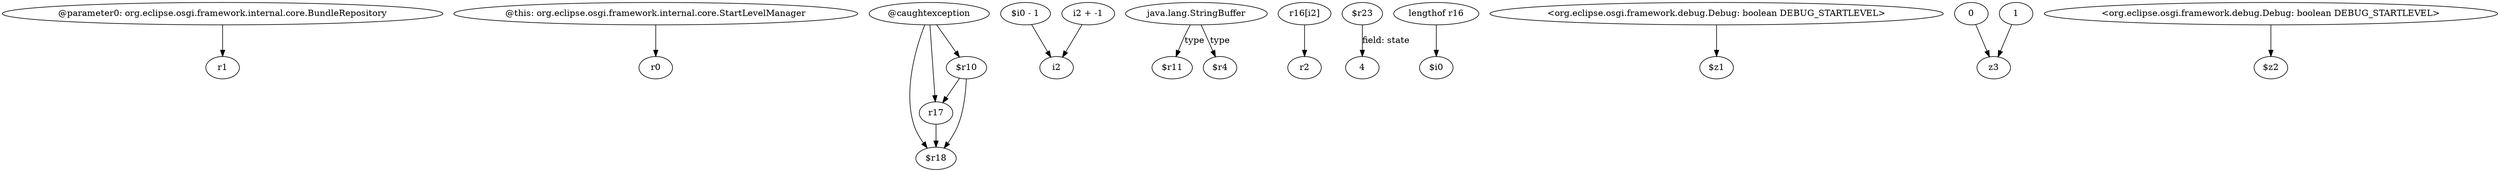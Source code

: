 digraph g {
0[label="@parameter0: org.eclipse.osgi.framework.internal.core.BundleRepository"]
1[label="r1"]
0->1[label=""]
2[label="@this: org.eclipse.osgi.framework.internal.core.StartLevelManager"]
3[label="r0"]
2->3[label=""]
4[label="r17"]
5[label="$r18"]
4->5[label=""]
6[label="$i0 - 1"]
7[label="i2"]
6->7[label=""]
8[label="java.lang.StringBuffer"]
9[label="$r11"]
8->9[label="type"]
10[label="@caughtexception"]
10->4[label=""]
11[label="r16[i2]"]
12[label="r2"]
11->12[label=""]
13[label="$r10"]
10->13[label=""]
14[label="$r23"]
15[label="4"]
14->15[label="field: state"]
16[label="i2 + -1"]
16->7[label=""]
17[label="$r4"]
8->17[label="type"]
13->5[label=""]
18[label="lengthof r16"]
19[label="$i0"]
18->19[label=""]
20[label="<org.eclipse.osgi.framework.debug.Debug: boolean DEBUG_STARTLEVEL>"]
21[label="$z1"]
20->21[label=""]
13->4[label=""]
10->5[label=""]
22[label="0"]
23[label="z3"]
22->23[label=""]
24[label="<org.eclipse.osgi.framework.debug.Debug: boolean DEBUG_STARTLEVEL>"]
25[label="$z2"]
24->25[label=""]
26[label="1"]
26->23[label=""]
}